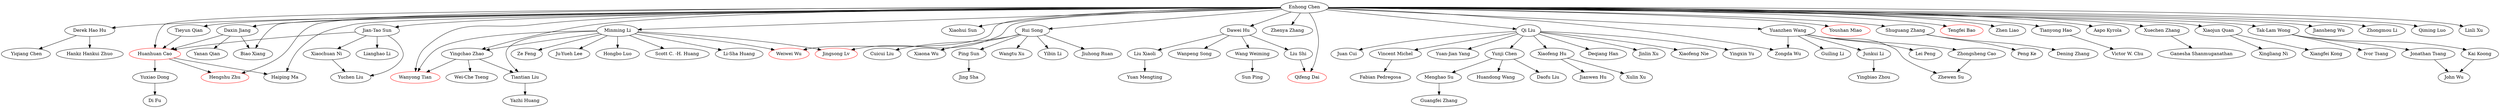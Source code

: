strict digraph G{
"Minming Li" -> "Wanyong Tian"
"Minming Li" -> "Li-Sha Huang"
"Vincent Michel" -> "Fabian Pedregosa"
"Wang Weiming" -> "Sun Ping"
"Enhong Chen" -> "Derek Hao Hu"
"Daxin Jiang" -> "Yanan Qian"
"Enhong Chen" -> "Xiaohui Sun"
"Rui Song" -> "Yibin Li"
"Minming Li" -> "Tiantian Liu"
"Dawei Hu" -> "Wanpeng Song"
"Qi Liu" -> "Yuan-Jian Yang"
"Rui Song" -> "Jiuhong Ruan"
"Enhong Chen" -> "Wanyong Tian"
"Huanhuan Cao" -> "Yuxiao Dong"
"Qi Liu" -> "Vincent Michel"
"Enhong Chen" -> "Tieyun Qian"
"Yunji Chen" -> "Daofu Liu"
"Jonathan Tsang" -> "John Wu"
"Menghao Su" -> "Guangfei Zhang"
"Qi Liu" -> "Xiaofeng Hu"
"Enhong Chen" -> "Zhenya Zhang"
"Yuanzhen Wang" -> "Zongda Wu"
"Minming Li" -> "Ze Feng"
"Enhong Chen" -> "Biao Xiang"
"Enhong Chen" -> "Qi Liu"
"Shuguang Zhang" -> "Peng Ke"
"Yuanzhen Wang" -> "Zhewen Su"
"Minming Li" -> "Ju-Yueh Lee"
"Rui Song" -> "Cuicui Liu"
"Derek Hao Hu" -> " Yiqiang Chen"
"Enhong Chen" -> "Zongda Wu"
"Liu Shi" -> "Qifeng Dai"
"Rui Song" -> "Xiaona Wu"
"Enhong Chen" -> "Tianyong Hao"
"Tiantian Liu" -> "Yazhi Huang"
"Xiaochuan Ni" -> "Yuchen Liu"
"Yuanzhen Wang" -> "Lei Peng"
"Junkui Li" -> "Yingbiao Zhou"
"Enhong Chen" -> "Youshan Miao"
"Dawei Hu" -> "Wang Weiming"
"Enhong Chen" -> "Xuechen Zhang"
"Enhong Chen" -> "Tengfei Bao"
"Huanhuan Cao" -> "Hengshu Zhu"
"Enhong Chen" -> "Zhen Liao"
"Yuanzhen Wang" -> "Junkui Li"
"Xiaofeng Hu" -> "Xulin Xu"
"Yuxiao Dong" -> "Di Fu"
"Jian-Tao Sun" -> "Lianghao Li"
"Minming Li" -> "Weiwei Wu"
"Dawei Hu" -> "Liu Shi"
"Enhong Chen" -> "Aapo Kyrola"
"Daxin Jiang" -> "Huanhuan Cao"
"Enhong Chen" -> "Haiping Ma"
"Zhongsheng Cao" -> "Zhewen Su"
"Qi Liu" -> "Yunji Chen"
"Daxin Jiang" -> "Biao Xiang"
"Qi Liu" -> "Deqiang Han"
"Ping Sun" -> "Jing Sha"
"Enhong Chen" -> "Huanhuan Cao"
"Rui Song" -> "Wangtu Xu"
"Tieyun Qian" -> "Huanhuan Cao"
"Yingchao Zhao" -> "Wanyong Tian"
"Xiaojun Quan" -> "Xingliang Ni"
"Enhong Chen" -> "Weiwei Wu"
"Enhong Chen" -> "Jian-Tao Sun"
"Kai Koong" -> "John Wu"
"Yingchao Zhao" -> "Wei-Che Tseng"
"Rui Song" -> "Ping Sun"
"Qi Liu" -> "Jinlin Xu"
"Minming Li" -> "Hongbo Luo"
"Derek Hao Hu" -> "Hankz Hankui Zhuo"
"Enhong Chen" -> "Tak-Lam Wong"
"Jian-Tao Sun" -> "Yuchen Liu"
"Enhong Chen" -> "Daxin Jiang"
"Enhong Chen" -> "Dawei Hu"
"Minming Li" -> "Scott C. -H. Huang"
"Enhong Chen" -> "Minming Li"
"Jian-Tao Sun" -> "Huanhuan Cao"
"Yuanzhen Wang" -> "Guiling Li"
"Enhong Chen" -> "Yuanzhen Wang"
"Enhong Chen" -> "Yingchao Zhao"
"Jian-Tao Sun" -> "Xiaochuan Ni"
"Liu Xiaoli" -> "Yuan Mengting"
"Enhong Chen" -> "Jingsong Lv"
"Enhong Chen" -> "Jiansheng Wu"
"Tianyong Hao" -> "Victor W. Chu"
"Xiaojun Quan" -> "Xiangfei Kong"
"Enhong Chen" -> "Zhongmou Li"
"Yunji Chen" -> "Menghao Su"
"Yuanzhen Wang" -> "Zhongsheng Cao"
"Minming Li" -> "Yingchao Zhao"
"Enhong Chen" -> "Qiming Luo"
"Minming Li" -> "Jingsong Lv"
"Qi Liu" -> "Xiaofeng Nie"
"Enhong Chen" -> "Rui Song"
"Qi Liu" -> "Yingxin Yu"
"Xuechen Zhang" -> "Ganesha Shanmuganathan"
"Shuguang Zhang" -> "Dening Zhang"
"Enhong Chen" -> "Hengshu Zhu"
"Tak-Lam Wong" -> "Kai Koong"
"Enhong Chen" -> "Xiaojun Quan"
"Yingchao Zhao" -> "Tiantian Liu"
"Yunji Chen" -> "Huandong Wang"
"Tak-Lam Wong" -> "Ivor Tsang"
"Enhong Chen" -> "Qifeng Dai"
"Qi Liu" -> "Juan Cui"
"Dawei Hu" -> "Liu Xiaoli"
"Huanhuan Cao" -> "Haiping Ma"
"Enhong Chen" -> "Shuguang Zhang"
"Enhong Chen" -> "Linli Xu"
"Tak-Lam Wong" -> "Jonathan Tsang"
"Xiaofeng Hu" -> "Jianwen Hu"
"Wanyong Tian" [color = red]"Jingsong Lv" [color = red]"Qifeng Dai" [color = red]"Huanhuan Cao" [color = red]"Youshan Miao" [color = red]"Tengfei Bao" [color = red]"Hengshu Zhu" [color = red]"Weiwei Wu" [color = red]}